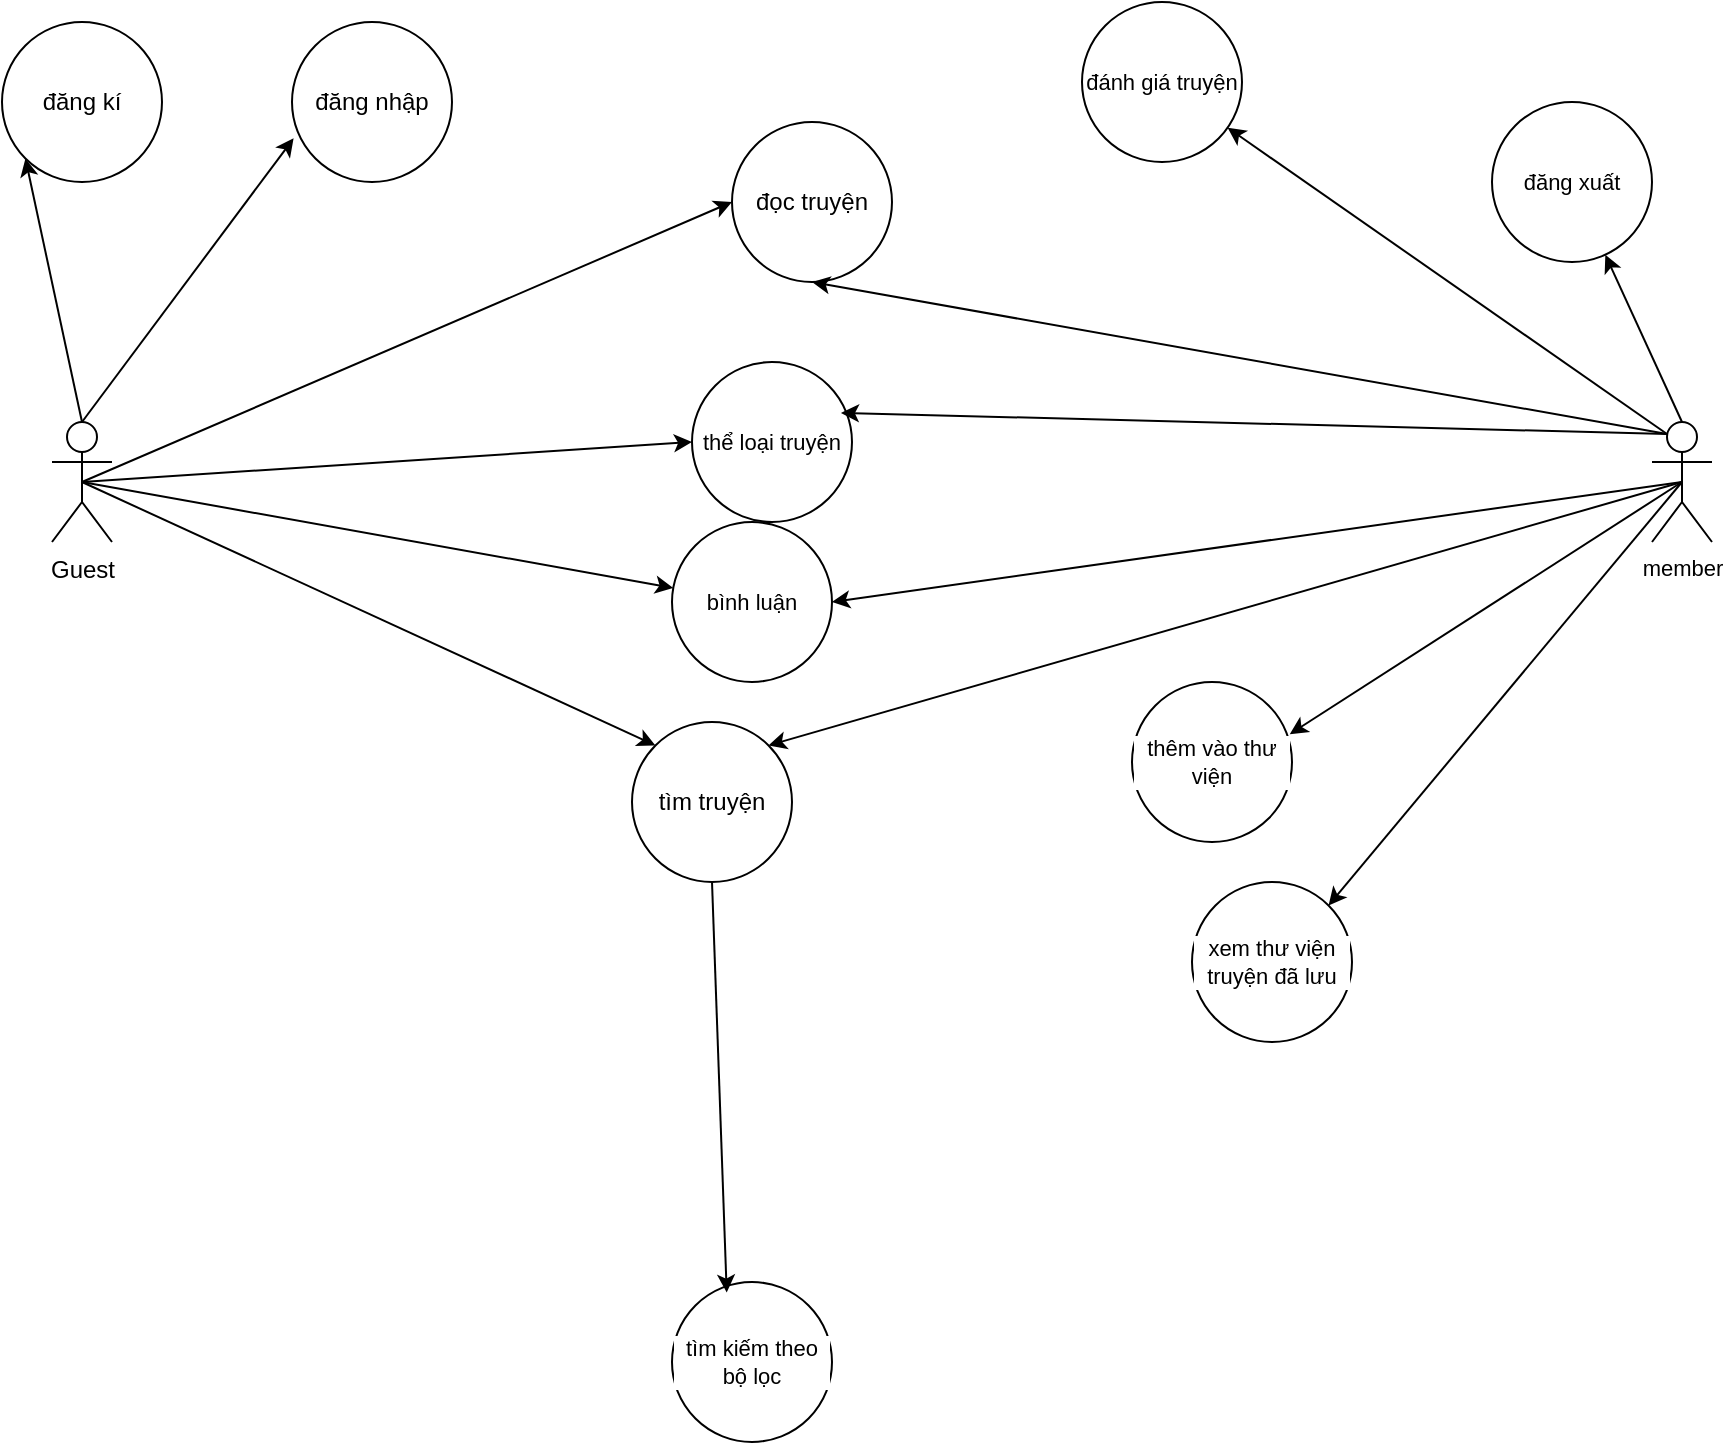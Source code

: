 <mxfile version="24.7.16">
  <diagram name="Trang-1" id="nsEsu8ThD7_Dd7UnVH-d">
    <mxGraphModel dx="2063" dy="837" grid="1" gridSize="10" guides="1" tooltips="1" connect="1" arrows="1" fold="1" page="1" pageScale="1" pageWidth="1169" pageHeight="1654" math="0" shadow="0">
      <root>
        <mxCell id="0" />
        <mxCell id="1" parent="0" />
        <mxCell id="ZPvLfsi6Uy6n08UqW7qO-17" style="edgeStyle=none;shape=connector;rounded=0;orthogonalLoop=1;jettySize=auto;html=1;exitX=0.5;exitY=0;exitDx=0;exitDy=0;exitPerimeter=0;entryX=0;entryY=1;entryDx=0;entryDy=0;strokeColor=default;align=center;verticalAlign=middle;fontFamily=Helvetica;fontSize=11;fontColor=default;labelBackgroundColor=default;endArrow=classic;" edge="1" parent="1" source="ZPvLfsi6Uy6n08UqW7qO-1" target="ZPvLfsi6Uy6n08UqW7qO-4">
          <mxGeometry relative="1" as="geometry" />
        </mxCell>
        <mxCell id="ZPvLfsi6Uy6n08UqW7qO-20" style="edgeStyle=none;shape=connector;rounded=0;orthogonalLoop=1;jettySize=auto;html=1;exitX=0.5;exitY=0.5;exitDx=0;exitDy=0;exitPerimeter=0;entryX=0;entryY=0.5;entryDx=0;entryDy=0;strokeColor=default;align=center;verticalAlign=middle;fontFamily=Helvetica;fontSize=11;fontColor=default;labelBackgroundColor=default;endArrow=classic;" edge="1" parent="1" source="ZPvLfsi6Uy6n08UqW7qO-1" target="ZPvLfsi6Uy6n08UqW7qO-10">
          <mxGeometry relative="1" as="geometry" />
        </mxCell>
        <mxCell id="ZPvLfsi6Uy6n08UqW7qO-22" style="edgeStyle=none;shape=connector;rounded=0;orthogonalLoop=1;jettySize=auto;html=1;exitX=0.5;exitY=0.5;exitDx=0;exitDy=0;exitPerimeter=0;entryX=0;entryY=0;entryDx=0;entryDy=0;strokeColor=default;align=center;verticalAlign=middle;fontFamily=Helvetica;fontSize=11;fontColor=default;labelBackgroundColor=default;endArrow=classic;" edge="1" parent="1" source="ZPvLfsi6Uy6n08UqW7qO-1" target="ZPvLfsi6Uy6n08UqW7qO-9">
          <mxGeometry relative="1" as="geometry" />
        </mxCell>
        <mxCell id="ZPvLfsi6Uy6n08UqW7qO-39" style="edgeStyle=none;shape=connector;rounded=0;orthogonalLoop=1;jettySize=auto;html=1;exitX=0.5;exitY=0.5;exitDx=0;exitDy=0;exitPerimeter=0;entryX=0;entryY=0.5;entryDx=0;entryDy=0;strokeColor=default;align=center;verticalAlign=middle;fontFamily=Helvetica;fontSize=11;fontColor=default;labelBackgroundColor=default;endArrow=classic;" edge="1" parent="1" source="ZPvLfsi6Uy6n08UqW7qO-1" target="ZPvLfsi6Uy6n08UqW7qO-38">
          <mxGeometry relative="1" as="geometry" />
        </mxCell>
        <mxCell id="ZPvLfsi6Uy6n08UqW7qO-48" style="edgeStyle=none;shape=connector;rounded=0;orthogonalLoop=1;jettySize=auto;html=1;exitX=0.5;exitY=0.5;exitDx=0;exitDy=0;exitPerimeter=0;strokeColor=default;align=center;verticalAlign=middle;fontFamily=Helvetica;fontSize=11;fontColor=default;labelBackgroundColor=default;endArrow=classic;" edge="1" parent="1" source="ZPvLfsi6Uy6n08UqW7qO-1" target="ZPvLfsi6Uy6n08UqW7qO-27">
          <mxGeometry relative="1" as="geometry" />
        </mxCell>
        <mxCell id="ZPvLfsi6Uy6n08UqW7qO-1" value="Guest" style="shape=umlActor;verticalLabelPosition=bottom;verticalAlign=top;html=1;outlineConnect=0;" vertex="1" parent="1">
          <mxGeometry x="70" y="550" width="30" height="60" as="geometry" />
        </mxCell>
        <mxCell id="ZPvLfsi6Uy6n08UqW7qO-4" value="đăng kí" style="ellipse;whiteSpace=wrap;html=1;aspect=fixed;" vertex="1" parent="1">
          <mxGeometry x="45" y="350" width="80" height="80" as="geometry" />
        </mxCell>
        <mxCell id="ZPvLfsi6Uy6n08UqW7qO-5" value="đăng nhập" style="ellipse;whiteSpace=wrap;html=1;aspect=fixed;" vertex="1" parent="1">
          <mxGeometry x="190" y="350" width="80" height="80" as="geometry" />
        </mxCell>
        <mxCell id="ZPvLfsi6Uy6n08UqW7qO-9" value="tìm truyện" style="ellipse;whiteSpace=wrap;html=1;aspect=fixed;" vertex="1" parent="1">
          <mxGeometry x="360" y="700" width="80" height="80" as="geometry" />
        </mxCell>
        <mxCell id="ZPvLfsi6Uy6n08UqW7qO-10" value="đọc truyện" style="ellipse;whiteSpace=wrap;html=1;aspect=fixed;" vertex="1" parent="1">
          <mxGeometry x="410" y="400" width="80" height="80" as="geometry" />
        </mxCell>
        <mxCell id="ZPvLfsi6Uy6n08UqW7qO-18" style="edgeStyle=none;shape=connector;rounded=0;orthogonalLoop=1;jettySize=auto;html=1;exitX=0.5;exitY=0;exitDx=0;exitDy=0;exitPerimeter=0;entryX=0.01;entryY=0.727;entryDx=0;entryDy=0;entryPerimeter=0;strokeColor=default;align=center;verticalAlign=middle;fontFamily=Helvetica;fontSize=11;fontColor=default;labelBackgroundColor=default;endArrow=classic;" edge="1" parent="1" source="ZPvLfsi6Uy6n08UqW7qO-1" target="ZPvLfsi6Uy6n08UqW7qO-5">
          <mxGeometry relative="1" as="geometry" />
        </mxCell>
        <mxCell id="ZPvLfsi6Uy6n08UqW7qO-27" value="bình luận" style="ellipse;whiteSpace=wrap;html=1;aspect=fixed;fontFamily=Helvetica;fontSize=11;fontColor=default;labelBackgroundColor=default;" vertex="1" parent="1">
          <mxGeometry x="380" y="600" width="80" height="80" as="geometry" />
        </mxCell>
        <mxCell id="ZPvLfsi6Uy6n08UqW7qO-29" value="thêm vào thư viện" style="ellipse;whiteSpace=wrap;html=1;aspect=fixed;fontFamily=Helvetica;fontSize=11;fontColor=default;labelBackgroundColor=default;" vertex="1" parent="1">
          <mxGeometry x="610" y="680" width="80" height="80" as="geometry" />
        </mxCell>
        <mxCell id="ZPvLfsi6Uy6n08UqW7qO-31" value="tìm kiếm theo bộ lọc" style="ellipse;whiteSpace=wrap;html=1;aspect=fixed;fontFamily=Helvetica;fontSize=11;fontColor=default;labelBackgroundColor=default;" vertex="1" parent="1">
          <mxGeometry x="380" y="980" width="80" height="80" as="geometry" />
        </mxCell>
        <mxCell id="ZPvLfsi6Uy6n08UqW7qO-34" value="đánh giá truyện" style="ellipse;whiteSpace=wrap;html=1;aspect=fixed;fontFamily=Helvetica;fontSize=11;fontColor=default;labelBackgroundColor=default;" vertex="1" parent="1">
          <mxGeometry x="585" y="340" width="80" height="80" as="geometry" />
        </mxCell>
        <mxCell id="ZPvLfsi6Uy6n08UqW7qO-37" value="xem thư viện truyện đã lưu" style="ellipse;whiteSpace=wrap;html=1;aspect=fixed;fontFamily=Helvetica;fontSize=11;fontColor=default;labelBackgroundColor=default;" vertex="1" parent="1">
          <mxGeometry x="640" y="780" width="80" height="80" as="geometry" />
        </mxCell>
        <mxCell id="ZPvLfsi6Uy6n08UqW7qO-38" value="thể loại truyện" style="ellipse;whiteSpace=wrap;html=1;aspect=fixed;fontFamily=Helvetica;fontSize=11;fontColor=default;labelBackgroundColor=default;" vertex="1" parent="1">
          <mxGeometry x="390" y="520" width="80" height="80" as="geometry" />
        </mxCell>
        <mxCell id="ZPvLfsi6Uy6n08UqW7qO-44" style="edgeStyle=none;shape=connector;rounded=0;orthogonalLoop=1;jettySize=auto;html=1;exitX=0.5;exitY=0;exitDx=0;exitDy=0;exitPerimeter=0;strokeColor=default;align=center;verticalAlign=middle;fontFamily=Helvetica;fontSize=11;fontColor=default;labelBackgroundColor=default;endArrow=classic;" edge="1" parent="1" source="ZPvLfsi6Uy6n08UqW7qO-40" target="ZPvLfsi6Uy6n08UqW7qO-43">
          <mxGeometry relative="1" as="geometry" />
        </mxCell>
        <mxCell id="ZPvLfsi6Uy6n08UqW7qO-45" style="edgeStyle=none;shape=connector;rounded=0;orthogonalLoop=1;jettySize=auto;html=1;exitX=0.25;exitY=0.1;exitDx=0;exitDy=0;exitPerimeter=0;entryX=0.5;entryY=1;entryDx=0;entryDy=0;strokeColor=default;align=center;verticalAlign=middle;fontFamily=Helvetica;fontSize=11;fontColor=default;labelBackgroundColor=default;endArrow=classic;" edge="1" parent="1" source="ZPvLfsi6Uy6n08UqW7qO-40" target="ZPvLfsi6Uy6n08UqW7qO-10">
          <mxGeometry relative="1" as="geometry" />
        </mxCell>
        <mxCell id="ZPvLfsi6Uy6n08UqW7qO-49" style="edgeStyle=none;shape=connector;rounded=0;orthogonalLoop=1;jettySize=auto;html=1;exitX=0.25;exitY=0.1;exitDx=0;exitDy=0;exitPerimeter=0;strokeColor=default;align=center;verticalAlign=middle;fontFamily=Helvetica;fontSize=11;fontColor=default;labelBackgroundColor=default;endArrow=classic;" edge="1" parent="1" source="ZPvLfsi6Uy6n08UqW7qO-40" target="ZPvLfsi6Uy6n08UqW7qO-34">
          <mxGeometry relative="1" as="geometry" />
        </mxCell>
        <mxCell id="ZPvLfsi6Uy6n08UqW7qO-54" style="edgeStyle=none;shape=connector;rounded=0;orthogonalLoop=1;jettySize=auto;html=1;exitX=0.5;exitY=0.5;exitDx=0;exitDy=0;exitPerimeter=0;entryX=1;entryY=0;entryDx=0;entryDy=0;strokeColor=default;align=center;verticalAlign=middle;fontFamily=Helvetica;fontSize=11;fontColor=default;labelBackgroundColor=default;endArrow=classic;" edge="1" parent="1" source="ZPvLfsi6Uy6n08UqW7qO-40" target="ZPvLfsi6Uy6n08UqW7qO-9">
          <mxGeometry relative="1" as="geometry" />
        </mxCell>
        <mxCell id="ZPvLfsi6Uy6n08UqW7qO-56" style="edgeStyle=none;shape=connector;rounded=0;orthogonalLoop=1;jettySize=auto;html=1;exitX=0.5;exitY=0.5;exitDx=0;exitDy=0;exitPerimeter=0;entryX=1;entryY=0;entryDx=0;entryDy=0;strokeColor=default;align=center;verticalAlign=middle;fontFamily=Helvetica;fontSize=11;fontColor=default;labelBackgroundColor=default;endArrow=classic;" edge="1" parent="1" source="ZPvLfsi6Uy6n08UqW7qO-40" target="ZPvLfsi6Uy6n08UqW7qO-37">
          <mxGeometry relative="1" as="geometry" />
        </mxCell>
        <mxCell id="ZPvLfsi6Uy6n08UqW7qO-57" style="edgeStyle=none;shape=connector;rounded=0;orthogonalLoop=1;jettySize=auto;html=1;exitX=0.5;exitY=0.5;exitDx=0;exitDy=0;exitPerimeter=0;entryX=1;entryY=0.5;entryDx=0;entryDy=0;strokeColor=default;align=center;verticalAlign=middle;fontFamily=Helvetica;fontSize=11;fontColor=default;labelBackgroundColor=default;endArrow=classic;" edge="1" parent="1" source="ZPvLfsi6Uy6n08UqW7qO-40" target="ZPvLfsi6Uy6n08UqW7qO-27">
          <mxGeometry relative="1" as="geometry" />
        </mxCell>
        <mxCell id="ZPvLfsi6Uy6n08UqW7qO-40" value="member" style="shape=umlActor;verticalLabelPosition=bottom;verticalAlign=top;html=1;outlineConnect=0;fontFamily=Helvetica;fontSize=11;fontColor=default;labelBackgroundColor=default;" vertex="1" parent="1">
          <mxGeometry x="870" y="550" width="30" height="60" as="geometry" />
        </mxCell>
        <mxCell id="ZPvLfsi6Uy6n08UqW7qO-43" value="đăng xuất" style="ellipse;whiteSpace=wrap;html=1;aspect=fixed;fontFamily=Helvetica;fontSize=11;fontColor=default;labelBackgroundColor=default;" vertex="1" parent="1">
          <mxGeometry x="790" y="390" width="80" height="80" as="geometry" />
        </mxCell>
        <mxCell id="ZPvLfsi6Uy6n08UqW7qO-46" style="edgeStyle=none;shape=connector;rounded=0;orthogonalLoop=1;jettySize=auto;html=1;exitX=0.25;exitY=0.1;exitDx=0;exitDy=0;exitPerimeter=0;entryX=0.931;entryY=0.318;entryDx=0;entryDy=0;entryPerimeter=0;strokeColor=default;align=center;verticalAlign=middle;fontFamily=Helvetica;fontSize=11;fontColor=default;labelBackgroundColor=default;endArrow=classic;" edge="1" parent="1" source="ZPvLfsi6Uy6n08UqW7qO-40" target="ZPvLfsi6Uy6n08UqW7qO-38">
          <mxGeometry relative="1" as="geometry" />
        </mxCell>
        <mxCell id="ZPvLfsi6Uy6n08UqW7qO-53" style="edgeStyle=none;shape=connector;rounded=0;orthogonalLoop=1;jettySize=auto;html=1;exitX=0.5;exitY=1;exitDx=0;exitDy=0;entryX=0.342;entryY=0.066;entryDx=0;entryDy=0;entryPerimeter=0;strokeColor=default;align=center;verticalAlign=middle;fontFamily=Helvetica;fontSize=11;fontColor=default;labelBackgroundColor=default;endArrow=classic;" edge="1" parent="1" source="ZPvLfsi6Uy6n08UqW7qO-9" target="ZPvLfsi6Uy6n08UqW7qO-31">
          <mxGeometry relative="1" as="geometry" />
        </mxCell>
        <mxCell id="ZPvLfsi6Uy6n08UqW7qO-55" style="edgeStyle=none;shape=connector;rounded=0;orthogonalLoop=1;jettySize=auto;html=1;exitX=0.5;exitY=0.5;exitDx=0;exitDy=0;exitPerimeter=0;entryX=0.986;entryY=0.326;entryDx=0;entryDy=0;entryPerimeter=0;strokeColor=default;align=center;verticalAlign=middle;fontFamily=Helvetica;fontSize=11;fontColor=default;labelBackgroundColor=default;endArrow=classic;" edge="1" parent="1" source="ZPvLfsi6Uy6n08UqW7qO-40" target="ZPvLfsi6Uy6n08UqW7qO-29">
          <mxGeometry relative="1" as="geometry" />
        </mxCell>
      </root>
    </mxGraphModel>
  </diagram>
</mxfile>
